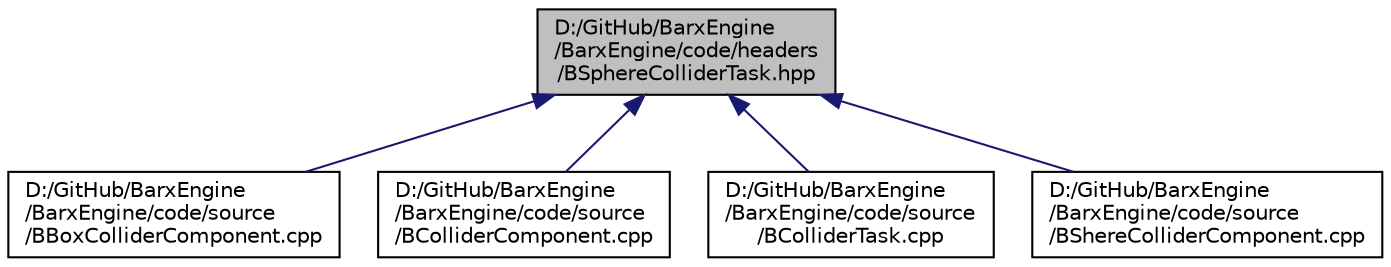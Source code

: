 digraph "D:/GitHub/BarxEngine/BarxEngine/code/headers/BSphereColliderTask.hpp"
{
 // LATEX_PDF_SIZE
  edge [fontname="Helvetica",fontsize="10",labelfontname="Helvetica",labelfontsize="10"];
  node [fontname="Helvetica",fontsize="10",shape=record];
  Node1 [label="D:/GitHub/BarxEngine\l/BarxEngine/code/headers\l/BSphereColliderTask.hpp",height=0.2,width=0.4,color="black", fillcolor="grey75", style="filled", fontcolor="black",tooltip=" "];
  Node1 -> Node2 [dir="back",color="midnightblue",fontsize="10",style="solid",fontname="Helvetica"];
  Node2 [label="D:/GitHub/BarxEngine\l/BarxEngine/code/source\l/BBoxColliderComponent.cpp",height=0.2,width=0.4,color="black", fillcolor="white", style="filled",URL="$_b_box_collider_component_8cpp.html",tooltip=" "];
  Node1 -> Node3 [dir="back",color="midnightblue",fontsize="10",style="solid",fontname="Helvetica"];
  Node3 [label="D:/GitHub/BarxEngine\l/BarxEngine/code/source\l/BColliderComponent.cpp",height=0.2,width=0.4,color="black", fillcolor="white", style="filled",URL="$_b_collider_component_8cpp.html",tooltip=" "];
  Node1 -> Node4 [dir="back",color="midnightblue",fontsize="10",style="solid",fontname="Helvetica"];
  Node4 [label="D:/GitHub/BarxEngine\l/BarxEngine/code/source\l/BColliderTask.cpp",height=0.2,width=0.4,color="black", fillcolor="white", style="filled",URL="$_b_collider_task_8cpp.html",tooltip=" "];
  Node1 -> Node5 [dir="back",color="midnightblue",fontsize="10",style="solid",fontname="Helvetica"];
  Node5 [label="D:/GitHub/BarxEngine\l/BarxEngine/code/source\l/BShereColliderComponent.cpp",height=0.2,width=0.4,color="black", fillcolor="white", style="filled",URL="$_b_shere_collider_component_8cpp.html",tooltip=" "];
}
